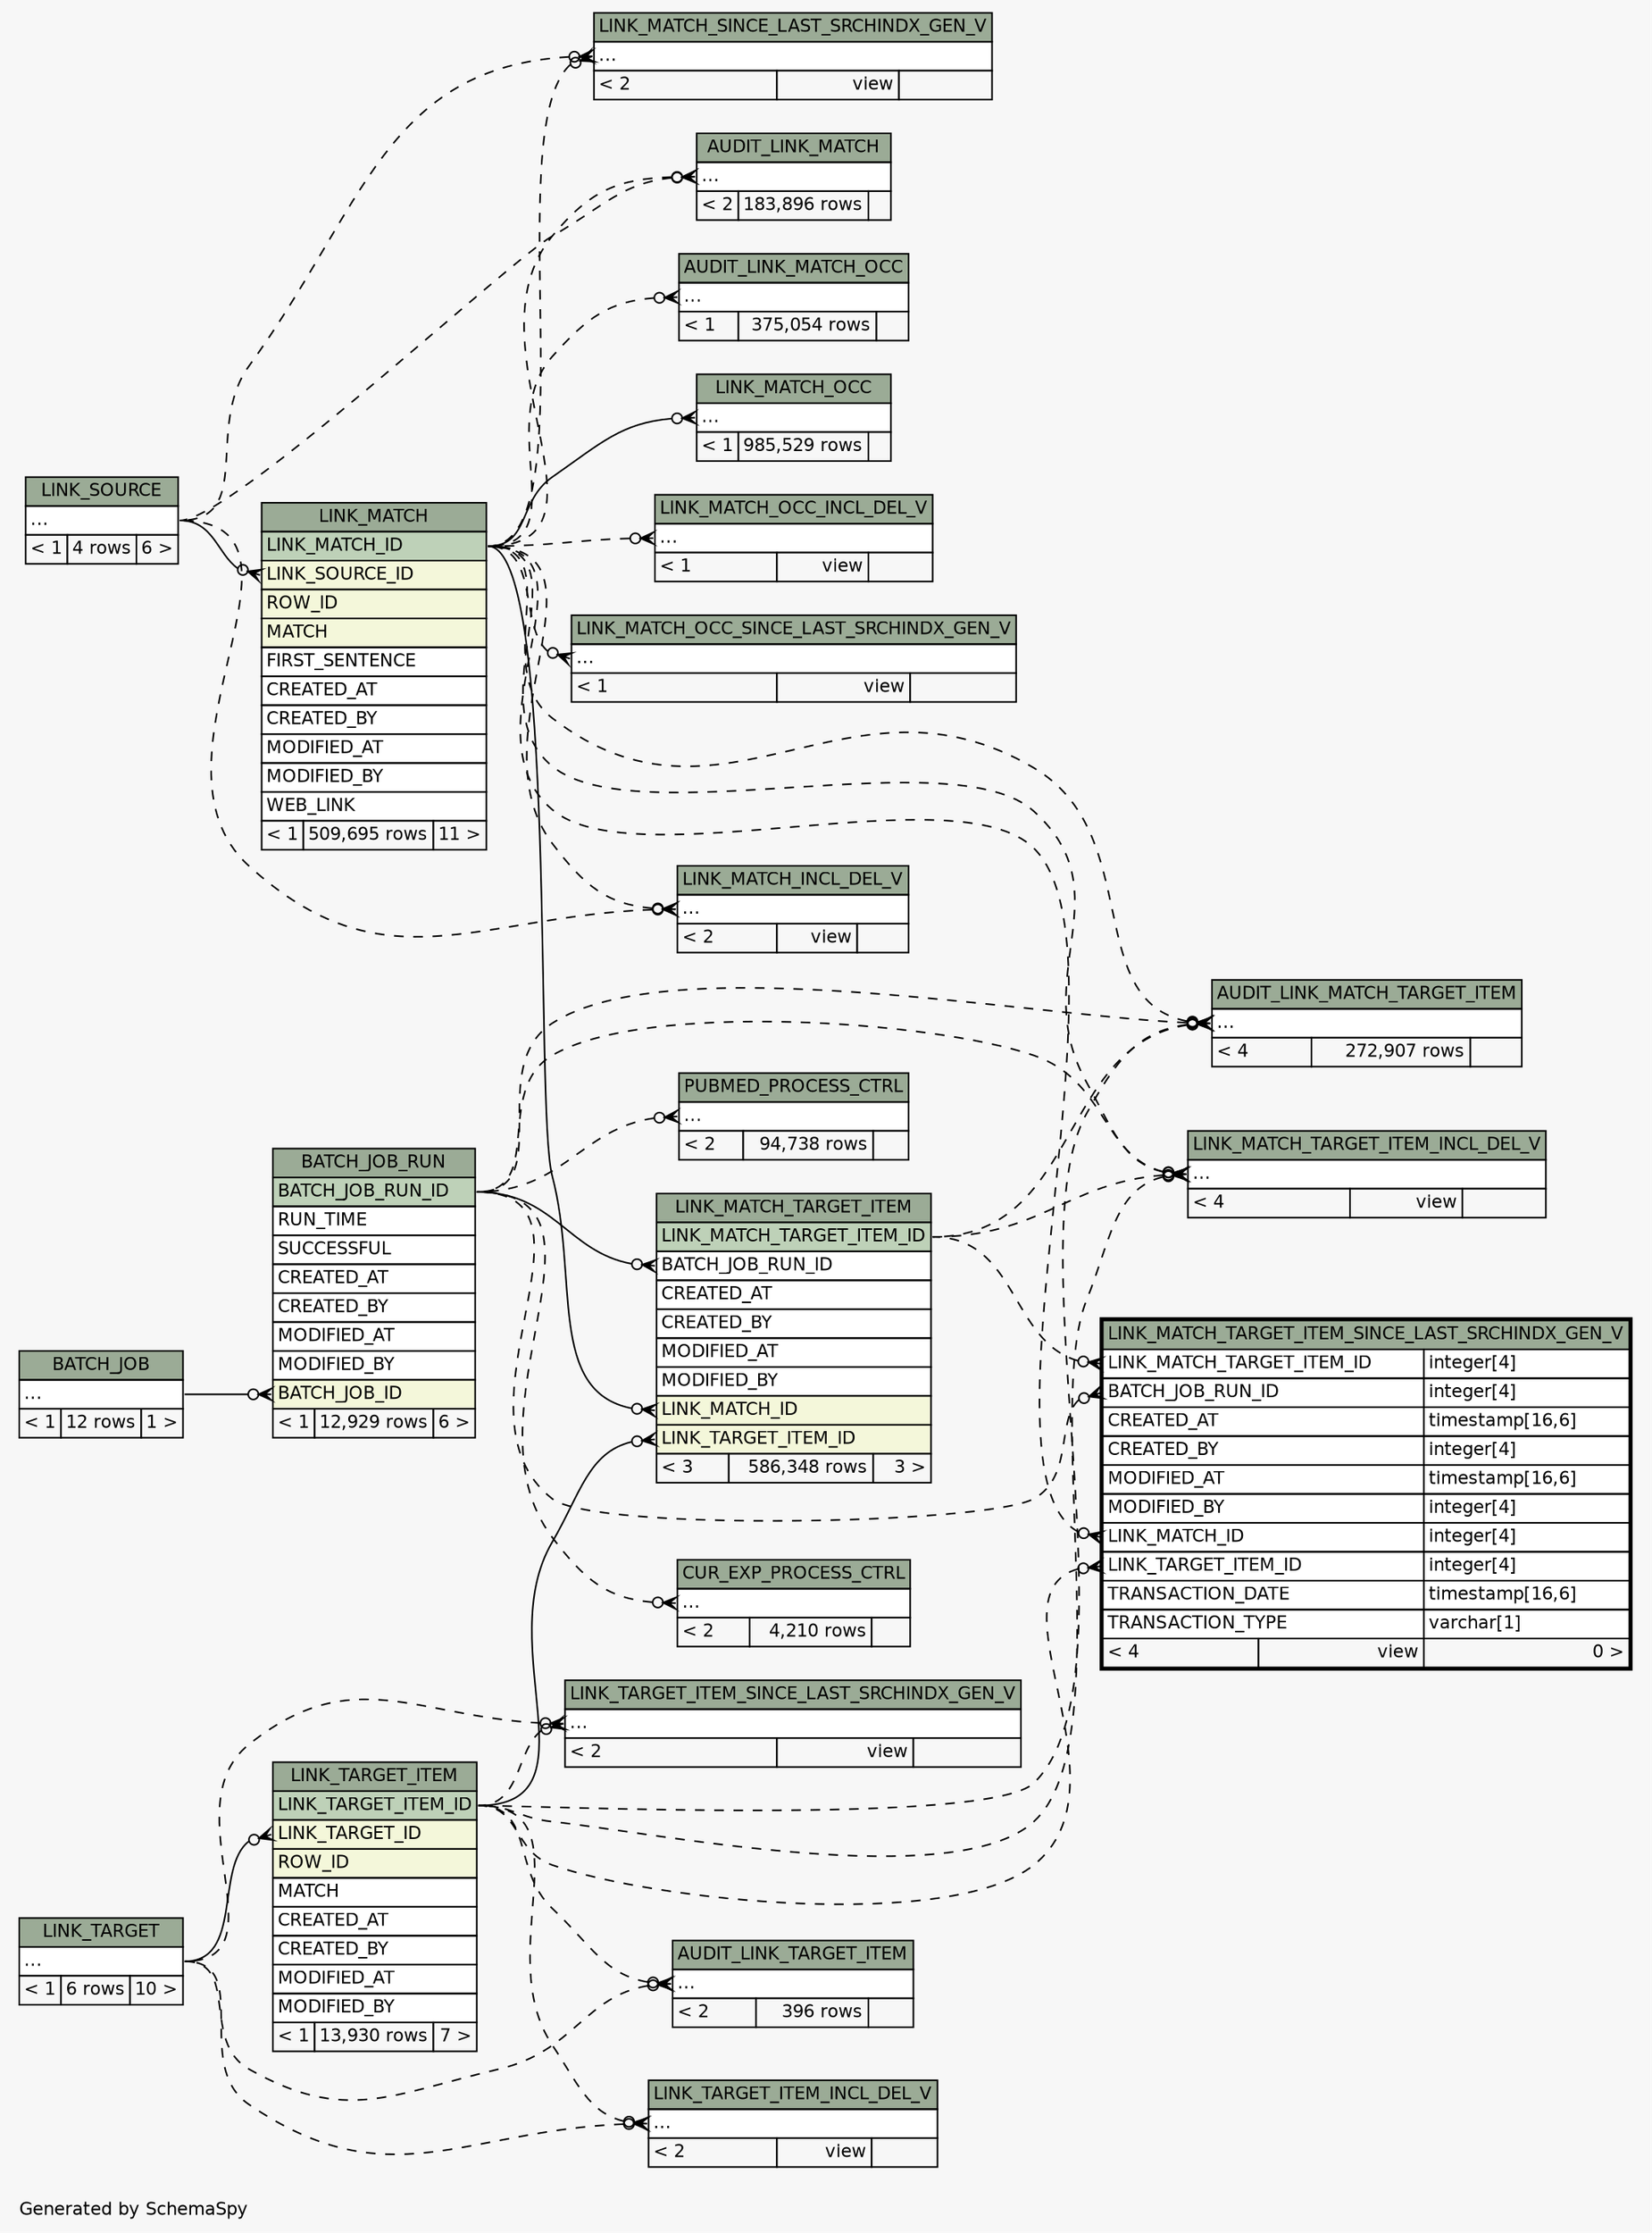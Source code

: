 // dot 2.38.0 on Windows 10 10.0
// SchemaSpy rev Unknown
digraph "impliedTwoDegreesRelationshipsDiagram" {
  graph [
    rankdir="RL"
    bgcolor="#f7f7f7"
    label="\nGenerated by SchemaSpy"
    labeljust="l"
    nodesep="0.18"
    ranksep="0.46"
    fontname="Helvetica"
    fontsize="11"
  ];
  node [
    fontname="Helvetica"
    fontsize="11"
    shape="plaintext"
  ];
  edge [
    arrowsize="0.8"
  ];
  "AUDIT_LINK_MATCH":"elipses":w -> "LINK_MATCH":"LINK_MATCH_ID":e [arrowhead=none dir=back arrowtail=crowodot style=dashed];
  "AUDIT_LINK_MATCH":"elipses":w -> "LINK_SOURCE":"elipses":e [arrowhead=none dir=back arrowtail=crowodot style=dashed];
  "AUDIT_LINK_MATCH_OCC":"elipses":w -> "LINK_MATCH":"LINK_MATCH_ID":e [arrowhead=none dir=back arrowtail=crowodot style=dashed];
  "AUDIT_LINK_MATCH_TARGET_ITEM":"elipses":w -> "BATCH_JOB_RUN":"BATCH_JOB_RUN_ID":e [arrowhead=none dir=back arrowtail=crowodot style=dashed];
  "AUDIT_LINK_MATCH_TARGET_ITEM":"elipses":w -> "LINK_MATCH":"LINK_MATCH_ID":e [arrowhead=none dir=back arrowtail=crowodot style=dashed];
  "AUDIT_LINK_MATCH_TARGET_ITEM":"elipses":w -> "LINK_MATCH_TARGET_ITEM":"LINK_MATCH_TARGET_ITEM_ID":e [arrowhead=none dir=back arrowtail=crowodot style=dashed];
  "AUDIT_LINK_MATCH_TARGET_ITEM":"elipses":w -> "LINK_TARGET_ITEM":"LINK_TARGET_ITEM_ID":e [arrowhead=none dir=back arrowtail=crowodot style=dashed];
  "AUDIT_LINK_TARGET_ITEM":"elipses":w -> "LINK_TARGET":"elipses":e [arrowhead=none dir=back arrowtail=crowodot style=dashed];
  "AUDIT_LINK_TARGET_ITEM":"elipses":w -> "LINK_TARGET_ITEM":"LINK_TARGET_ITEM_ID":e [arrowhead=none dir=back arrowtail=crowodot style=dashed];
  "BATCH_JOB_RUN":"BATCH_JOB_ID":w -> "BATCH_JOB":"elipses":e [arrowhead=none dir=back arrowtail=crowodot];
  "CUR_EXP_PROCESS_CTRL":"elipses":w -> "BATCH_JOB_RUN":"BATCH_JOB_RUN_ID":e [arrowhead=none dir=back arrowtail=crowodot style=dashed];
  "LINK_MATCH":"LINK_SOURCE_ID":w -> "LINK_SOURCE":"elipses":e [arrowhead=none dir=back arrowtail=crowodot];
  "LINK_MATCH_INCL_DEL_V":"elipses":w -> "LINK_MATCH":"LINK_MATCH_ID":e [arrowhead=none dir=back arrowtail=crowodot style=dashed];
  "LINK_MATCH_INCL_DEL_V":"elipses":w -> "LINK_SOURCE":"elipses":e [arrowhead=none dir=back arrowtail=crowodot style=dashed];
  "LINK_MATCH_OCC":"elipses":w -> "LINK_MATCH":"LINK_MATCH_ID":e [arrowhead=none dir=back arrowtail=crowodot];
  "LINK_MATCH_OCC_INCL_DEL_V":"elipses":w -> "LINK_MATCH":"LINK_MATCH_ID":e [arrowhead=none dir=back arrowtail=crowodot style=dashed];
  "LINK_MATCH_OCC_SINCE_LAST_SRCHINDX_GEN_V":"elipses":w -> "LINK_MATCH":"LINK_MATCH_ID":e [arrowhead=none dir=back arrowtail=crowodot style=dashed];
  "LINK_MATCH_SINCE_LAST_SRCHINDX_GEN_V":"elipses":w -> "LINK_MATCH":"LINK_MATCH_ID":e [arrowhead=none dir=back arrowtail=crowodot style=dashed];
  "LINK_MATCH_SINCE_LAST_SRCHINDX_GEN_V":"elipses":w -> "LINK_SOURCE":"elipses":e [arrowhead=none dir=back arrowtail=crowodot style=dashed];
  "LINK_MATCH_TARGET_ITEM":"BATCH_JOB_RUN_ID":w -> "BATCH_JOB_RUN":"BATCH_JOB_RUN_ID":e [arrowhead=none dir=back arrowtail=crowodot];
  "LINK_MATCH_TARGET_ITEM":"LINK_MATCH_ID":w -> "LINK_MATCH":"LINK_MATCH_ID":e [arrowhead=none dir=back arrowtail=crowodot];
  "LINK_MATCH_TARGET_ITEM":"LINK_TARGET_ITEM_ID":w -> "LINK_TARGET_ITEM":"LINK_TARGET_ITEM_ID":e [arrowhead=none dir=back arrowtail=crowodot];
  "LINK_MATCH_TARGET_ITEM_INCL_DEL_V":"elipses":w -> "BATCH_JOB_RUN":"BATCH_JOB_RUN_ID":e [arrowhead=none dir=back arrowtail=crowodot style=dashed];
  "LINK_MATCH_TARGET_ITEM_INCL_DEL_V":"elipses":w -> "LINK_MATCH":"LINK_MATCH_ID":e [arrowhead=none dir=back arrowtail=crowodot style=dashed];
  "LINK_MATCH_TARGET_ITEM_INCL_DEL_V":"elipses":w -> "LINK_MATCH_TARGET_ITEM":"LINK_MATCH_TARGET_ITEM_ID":e [arrowhead=none dir=back arrowtail=crowodot style=dashed];
  "LINK_MATCH_TARGET_ITEM_INCL_DEL_V":"elipses":w -> "LINK_TARGET_ITEM":"LINK_TARGET_ITEM_ID":e [arrowhead=none dir=back arrowtail=crowodot style=dashed];
  "LINK_MATCH_TARGET_ITEM_SINCE_LAST_SRCHINDX_GEN_V":"BATCH_JOB_RUN_ID":w -> "BATCH_JOB_RUN":"BATCH_JOB_RUN_ID":e [arrowhead=none dir=back arrowtail=crowodot style=dashed];
  "LINK_MATCH_TARGET_ITEM_SINCE_LAST_SRCHINDX_GEN_V":"LINK_MATCH_ID":w -> "LINK_MATCH":"LINK_MATCH_ID":e [arrowhead=none dir=back arrowtail=crowodot style=dashed];
  "LINK_MATCH_TARGET_ITEM_SINCE_LAST_SRCHINDX_GEN_V":"LINK_MATCH_TARGET_ITEM_ID":w -> "LINK_MATCH_TARGET_ITEM":"LINK_MATCH_TARGET_ITEM_ID":e [arrowhead=none dir=back arrowtail=crowodot style=dashed];
  "LINK_MATCH_TARGET_ITEM_SINCE_LAST_SRCHINDX_GEN_V":"LINK_TARGET_ITEM_ID":w -> "LINK_TARGET_ITEM":"LINK_TARGET_ITEM_ID":e [arrowhead=none dir=back arrowtail=crowodot style=dashed];
  "LINK_TARGET_ITEM":"LINK_TARGET_ID":w -> "LINK_TARGET":"elipses":e [arrowhead=none dir=back arrowtail=crowodot];
  "LINK_TARGET_ITEM_INCL_DEL_V":"elipses":w -> "LINK_TARGET":"elipses":e [arrowhead=none dir=back arrowtail=crowodot style=dashed];
  "LINK_TARGET_ITEM_INCL_DEL_V":"elipses":w -> "LINK_TARGET_ITEM":"LINK_TARGET_ITEM_ID":e [arrowhead=none dir=back arrowtail=crowodot style=dashed];
  "LINK_TARGET_ITEM_SINCE_LAST_SRCHINDX_GEN_V":"elipses":w -> "LINK_TARGET":"elipses":e [arrowhead=none dir=back arrowtail=crowodot style=dashed];
  "LINK_TARGET_ITEM_SINCE_LAST_SRCHINDX_GEN_V":"elipses":w -> "LINK_TARGET_ITEM":"LINK_TARGET_ITEM_ID":e [arrowhead=none dir=back arrowtail=crowodot style=dashed];
  "PUBMED_PROCESS_CTRL":"elipses":w -> "BATCH_JOB_RUN":"BATCH_JOB_RUN_ID":e [arrowhead=none dir=back arrowtail=crowodot style=dashed];
  "AUDIT_LINK_MATCH" [
    label=<
    <TABLE BORDER="0" CELLBORDER="1" CELLSPACING="0" BGCOLOR="#ffffff">
      <TR><TD COLSPAN="3" BGCOLOR="#9bab96" ALIGN="CENTER">AUDIT_LINK_MATCH</TD></TR>
      <TR><TD PORT="elipses" COLSPAN="3" ALIGN="LEFT">...</TD></TR>
      <TR><TD ALIGN="LEFT" BGCOLOR="#f7f7f7">&lt; 2</TD><TD ALIGN="RIGHT" BGCOLOR="#f7f7f7">183,896 rows</TD><TD ALIGN="RIGHT" BGCOLOR="#f7f7f7">  </TD></TR>
    </TABLE>>
    URL="AUDIT_LINK_MATCH.html"
    tooltip="AUDIT_LINK_MATCH"
  ];
  "AUDIT_LINK_MATCH_OCC" [
    label=<
    <TABLE BORDER="0" CELLBORDER="1" CELLSPACING="0" BGCOLOR="#ffffff">
      <TR><TD COLSPAN="3" BGCOLOR="#9bab96" ALIGN="CENTER">AUDIT_LINK_MATCH_OCC</TD></TR>
      <TR><TD PORT="elipses" COLSPAN="3" ALIGN="LEFT">...</TD></TR>
      <TR><TD ALIGN="LEFT" BGCOLOR="#f7f7f7">&lt; 1</TD><TD ALIGN="RIGHT" BGCOLOR="#f7f7f7">375,054 rows</TD><TD ALIGN="RIGHT" BGCOLOR="#f7f7f7">  </TD></TR>
    </TABLE>>
    URL="AUDIT_LINK_MATCH_OCC.html"
    tooltip="AUDIT_LINK_MATCH_OCC"
  ];
  "AUDIT_LINK_MATCH_TARGET_ITEM" [
    label=<
    <TABLE BORDER="0" CELLBORDER="1" CELLSPACING="0" BGCOLOR="#ffffff">
      <TR><TD COLSPAN="3" BGCOLOR="#9bab96" ALIGN="CENTER">AUDIT_LINK_MATCH_TARGET_ITEM</TD></TR>
      <TR><TD PORT="elipses" COLSPAN="3" ALIGN="LEFT">...</TD></TR>
      <TR><TD ALIGN="LEFT" BGCOLOR="#f7f7f7">&lt; 4</TD><TD ALIGN="RIGHT" BGCOLOR="#f7f7f7">272,907 rows</TD><TD ALIGN="RIGHT" BGCOLOR="#f7f7f7">  </TD></TR>
    </TABLE>>
    URL="AUDIT_LINK_MATCH_TARGET_ITEM.html"
    tooltip="AUDIT_LINK_MATCH_TARGET_ITEM"
  ];
  "AUDIT_LINK_TARGET_ITEM" [
    label=<
    <TABLE BORDER="0" CELLBORDER="1" CELLSPACING="0" BGCOLOR="#ffffff">
      <TR><TD COLSPAN="3" BGCOLOR="#9bab96" ALIGN="CENTER">AUDIT_LINK_TARGET_ITEM</TD></TR>
      <TR><TD PORT="elipses" COLSPAN="3" ALIGN="LEFT">...</TD></TR>
      <TR><TD ALIGN="LEFT" BGCOLOR="#f7f7f7">&lt; 2</TD><TD ALIGN="RIGHT" BGCOLOR="#f7f7f7">396 rows</TD><TD ALIGN="RIGHT" BGCOLOR="#f7f7f7">  </TD></TR>
    </TABLE>>
    URL="AUDIT_LINK_TARGET_ITEM.html"
    tooltip="AUDIT_LINK_TARGET_ITEM"
  ];
  "BATCH_JOB" [
    label=<
    <TABLE BORDER="0" CELLBORDER="1" CELLSPACING="0" BGCOLOR="#ffffff">
      <TR><TD COLSPAN="3" BGCOLOR="#9bab96" ALIGN="CENTER">BATCH_JOB</TD></TR>
      <TR><TD PORT="elipses" COLSPAN="3" ALIGN="LEFT">...</TD></TR>
      <TR><TD ALIGN="LEFT" BGCOLOR="#f7f7f7">&lt; 1</TD><TD ALIGN="RIGHT" BGCOLOR="#f7f7f7">12 rows</TD><TD ALIGN="RIGHT" BGCOLOR="#f7f7f7">1 &gt;</TD></TR>
    </TABLE>>
    URL="BATCH_JOB.html"
    tooltip="BATCH_JOB"
  ];
  "BATCH_JOB_RUN" [
    label=<
    <TABLE BORDER="0" CELLBORDER="1" CELLSPACING="0" BGCOLOR="#ffffff">
      <TR><TD COLSPAN="3" BGCOLOR="#9bab96" ALIGN="CENTER">BATCH_JOB_RUN</TD></TR>
      <TR><TD PORT="BATCH_JOB_RUN_ID" COLSPAN="3" BGCOLOR="#bed1b8" ALIGN="LEFT">BATCH_JOB_RUN_ID</TD></TR>
      <TR><TD PORT="RUN_TIME" COLSPAN="3" ALIGN="LEFT">RUN_TIME</TD></TR>
      <TR><TD PORT="SUCCESSFUL" COLSPAN="3" ALIGN="LEFT">SUCCESSFUL</TD></TR>
      <TR><TD PORT="CREATED_AT" COLSPAN="3" ALIGN="LEFT">CREATED_AT</TD></TR>
      <TR><TD PORT="CREATED_BY" COLSPAN="3" ALIGN="LEFT">CREATED_BY</TD></TR>
      <TR><TD PORT="MODIFIED_AT" COLSPAN="3" ALIGN="LEFT">MODIFIED_AT</TD></TR>
      <TR><TD PORT="MODIFIED_BY" COLSPAN="3" ALIGN="LEFT">MODIFIED_BY</TD></TR>
      <TR><TD PORT="BATCH_JOB_ID" COLSPAN="3" BGCOLOR="#f4f7da" ALIGN="LEFT">BATCH_JOB_ID</TD></TR>
      <TR><TD ALIGN="LEFT" BGCOLOR="#f7f7f7">&lt; 1</TD><TD ALIGN="RIGHT" BGCOLOR="#f7f7f7">12,929 rows</TD><TD ALIGN="RIGHT" BGCOLOR="#f7f7f7">6 &gt;</TD></TR>
    </TABLE>>
    URL="BATCH_JOB_RUN.html"
    tooltip="BATCH_JOB_RUN"
  ];
  "CUR_EXP_PROCESS_CTRL" [
    label=<
    <TABLE BORDER="0" CELLBORDER="1" CELLSPACING="0" BGCOLOR="#ffffff">
      <TR><TD COLSPAN="3" BGCOLOR="#9bab96" ALIGN="CENTER">CUR_EXP_PROCESS_CTRL</TD></TR>
      <TR><TD PORT="elipses" COLSPAN="3" ALIGN="LEFT">...</TD></TR>
      <TR><TD ALIGN="LEFT" BGCOLOR="#f7f7f7">&lt; 2</TD><TD ALIGN="RIGHT" BGCOLOR="#f7f7f7">4,210 rows</TD><TD ALIGN="RIGHT" BGCOLOR="#f7f7f7">  </TD></TR>
    </TABLE>>
    URL="CUR_EXP_PROCESS_CTRL.html"
    tooltip="CUR_EXP_PROCESS_CTRL"
  ];
  "LINK_MATCH" [
    label=<
    <TABLE BORDER="0" CELLBORDER="1" CELLSPACING="0" BGCOLOR="#ffffff">
      <TR><TD COLSPAN="3" BGCOLOR="#9bab96" ALIGN="CENTER">LINK_MATCH</TD></TR>
      <TR><TD PORT="LINK_MATCH_ID" COLSPAN="3" BGCOLOR="#bed1b8" ALIGN="LEFT">LINK_MATCH_ID</TD></TR>
      <TR><TD PORT="LINK_SOURCE_ID" COLSPAN="3" BGCOLOR="#f4f7da" ALIGN="LEFT">LINK_SOURCE_ID</TD></TR>
      <TR><TD PORT="ROW_ID" COLSPAN="3" BGCOLOR="#f4f7da" ALIGN="LEFT">ROW_ID</TD></TR>
      <TR><TD PORT="MATCH" COLSPAN="3" BGCOLOR="#f4f7da" ALIGN="LEFT">MATCH</TD></TR>
      <TR><TD PORT="FIRST_SENTENCE" COLSPAN="3" ALIGN="LEFT">FIRST_SENTENCE</TD></TR>
      <TR><TD PORT="CREATED_AT" COLSPAN="3" ALIGN="LEFT">CREATED_AT</TD></TR>
      <TR><TD PORT="CREATED_BY" COLSPAN="3" ALIGN="LEFT">CREATED_BY</TD></TR>
      <TR><TD PORT="MODIFIED_AT" COLSPAN="3" ALIGN="LEFT">MODIFIED_AT</TD></TR>
      <TR><TD PORT="MODIFIED_BY" COLSPAN="3" ALIGN="LEFT">MODIFIED_BY</TD></TR>
      <TR><TD PORT="WEB_LINK" COLSPAN="3" ALIGN="LEFT">WEB_LINK</TD></TR>
      <TR><TD ALIGN="LEFT" BGCOLOR="#f7f7f7">&lt; 1</TD><TD ALIGN="RIGHT" BGCOLOR="#f7f7f7">509,695 rows</TD><TD ALIGN="RIGHT" BGCOLOR="#f7f7f7">11 &gt;</TD></TR>
    </TABLE>>
    URL="LINK_MATCH.html"
    tooltip="LINK_MATCH"
  ];
  "LINK_MATCH_INCL_DEL_V" [
    label=<
    <TABLE BORDER="0" CELLBORDER="1" CELLSPACING="0" BGCOLOR="#ffffff">
      <TR><TD COLSPAN="3" BGCOLOR="#9bab96" ALIGN="CENTER">LINK_MATCH_INCL_DEL_V</TD></TR>
      <TR><TD PORT="elipses" COLSPAN="3" ALIGN="LEFT">...</TD></TR>
      <TR><TD ALIGN="LEFT" BGCOLOR="#f7f7f7">&lt; 2</TD><TD ALIGN="RIGHT" BGCOLOR="#f7f7f7">view</TD><TD ALIGN="RIGHT" BGCOLOR="#f7f7f7">  </TD></TR>
    </TABLE>>
    URL="LINK_MATCH_INCL_DEL_V.html"
    tooltip="LINK_MATCH_INCL_DEL_V"
  ];
  "LINK_MATCH_OCC" [
    label=<
    <TABLE BORDER="0" CELLBORDER="1" CELLSPACING="0" BGCOLOR="#ffffff">
      <TR><TD COLSPAN="3" BGCOLOR="#9bab96" ALIGN="CENTER">LINK_MATCH_OCC</TD></TR>
      <TR><TD PORT="elipses" COLSPAN="3" ALIGN="LEFT">...</TD></TR>
      <TR><TD ALIGN="LEFT" BGCOLOR="#f7f7f7">&lt; 1</TD><TD ALIGN="RIGHT" BGCOLOR="#f7f7f7">985,529 rows</TD><TD ALIGN="RIGHT" BGCOLOR="#f7f7f7">  </TD></TR>
    </TABLE>>
    URL="LINK_MATCH_OCC.html"
    tooltip="LINK_MATCH_OCC"
  ];
  "LINK_MATCH_OCC_INCL_DEL_V" [
    label=<
    <TABLE BORDER="0" CELLBORDER="1" CELLSPACING="0" BGCOLOR="#ffffff">
      <TR><TD COLSPAN="3" BGCOLOR="#9bab96" ALIGN="CENTER">LINK_MATCH_OCC_INCL_DEL_V</TD></TR>
      <TR><TD PORT="elipses" COLSPAN="3" ALIGN="LEFT">...</TD></TR>
      <TR><TD ALIGN="LEFT" BGCOLOR="#f7f7f7">&lt; 1</TD><TD ALIGN="RIGHT" BGCOLOR="#f7f7f7">view</TD><TD ALIGN="RIGHT" BGCOLOR="#f7f7f7">  </TD></TR>
    </TABLE>>
    URL="LINK_MATCH_OCC_INCL_DEL_V.html"
    tooltip="LINK_MATCH_OCC_INCL_DEL_V"
  ];
  "LINK_MATCH_OCC_SINCE_LAST_SRCHINDX_GEN_V" [
    label=<
    <TABLE BORDER="0" CELLBORDER="1" CELLSPACING="0" BGCOLOR="#ffffff">
      <TR><TD COLSPAN="3" BGCOLOR="#9bab96" ALIGN="CENTER">LINK_MATCH_OCC_SINCE_LAST_SRCHINDX_GEN_V</TD></TR>
      <TR><TD PORT="elipses" COLSPAN="3" ALIGN="LEFT">...</TD></TR>
      <TR><TD ALIGN="LEFT" BGCOLOR="#f7f7f7">&lt; 1</TD><TD ALIGN="RIGHT" BGCOLOR="#f7f7f7">view</TD><TD ALIGN="RIGHT" BGCOLOR="#f7f7f7">  </TD></TR>
    </TABLE>>
    URL="LINK_MATCH_OCC_SINCE_LAST_SRCHINDX_GEN_V.html"
    tooltip="LINK_MATCH_OCC_SINCE_LAST_SRCHINDX_GEN_V"
  ];
  "LINK_MATCH_SINCE_LAST_SRCHINDX_GEN_V" [
    label=<
    <TABLE BORDER="0" CELLBORDER="1" CELLSPACING="0" BGCOLOR="#ffffff">
      <TR><TD COLSPAN="3" BGCOLOR="#9bab96" ALIGN="CENTER">LINK_MATCH_SINCE_LAST_SRCHINDX_GEN_V</TD></TR>
      <TR><TD PORT="elipses" COLSPAN="3" ALIGN="LEFT">...</TD></TR>
      <TR><TD ALIGN="LEFT" BGCOLOR="#f7f7f7">&lt; 2</TD><TD ALIGN="RIGHT" BGCOLOR="#f7f7f7">view</TD><TD ALIGN="RIGHT" BGCOLOR="#f7f7f7">  </TD></TR>
    </TABLE>>
    URL="LINK_MATCH_SINCE_LAST_SRCHINDX_GEN_V.html"
    tooltip="LINK_MATCH_SINCE_LAST_SRCHINDX_GEN_V"
  ];
  "LINK_MATCH_TARGET_ITEM" [
    label=<
    <TABLE BORDER="0" CELLBORDER="1" CELLSPACING="0" BGCOLOR="#ffffff">
      <TR><TD COLSPAN="3" BGCOLOR="#9bab96" ALIGN="CENTER">LINK_MATCH_TARGET_ITEM</TD></TR>
      <TR><TD PORT="LINK_MATCH_TARGET_ITEM_ID" COLSPAN="3" BGCOLOR="#bed1b8" ALIGN="LEFT">LINK_MATCH_TARGET_ITEM_ID</TD></TR>
      <TR><TD PORT="BATCH_JOB_RUN_ID" COLSPAN="3" ALIGN="LEFT">BATCH_JOB_RUN_ID</TD></TR>
      <TR><TD PORT="CREATED_AT" COLSPAN="3" ALIGN="LEFT">CREATED_AT</TD></TR>
      <TR><TD PORT="CREATED_BY" COLSPAN="3" ALIGN="LEFT">CREATED_BY</TD></TR>
      <TR><TD PORT="MODIFIED_AT" COLSPAN="3" ALIGN="LEFT">MODIFIED_AT</TD></TR>
      <TR><TD PORT="MODIFIED_BY" COLSPAN="3" ALIGN="LEFT">MODIFIED_BY</TD></TR>
      <TR><TD PORT="LINK_MATCH_ID" COLSPAN="3" BGCOLOR="#f4f7da" ALIGN="LEFT">LINK_MATCH_ID</TD></TR>
      <TR><TD PORT="LINK_TARGET_ITEM_ID" COLSPAN="3" BGCOLOR="#f4f7da" ALIGN="LEFT">LINK_TARGET_ITEM_ID</TD></TR>
      <TR><TD ALIGN="LEFT" BGCOLOR="#f7f7f7">&lt; 3</TD><TD ALIGN="RIGHT" BGCOLOR="#f7f7f7">586,348 rows</TD><TD ALIGN="RIGHT" BGCOLOR="#f7f7f7">3 &gt;</TD></TR>
    </TABLE>>
    URL="LINK_MATCH_TARGET_ITEM.html"
    tooltip="LINK_MATCH_TARGET_ITEM"
  ];
  "LINK_MATCH_TARGET_ITEM_INCL_DEL_V" [
    label=<
    <TABLE BORDER="0" CELLBORDER="1" CELLSPACING="0" BGCOLOR="#ffffff">
      <TR><TD COLSPAN="3" BGCOLOR="#9bab96" ALIGN="CENTER">LINK_MATCH_TARGET_ITEM_INCL_DEL_V</TD></TR>
      <TR><TD PORT="elipses" COLSPAN="3" ALIGN="LEFT">...</TD></TR>
      <TR><TD ALIGN="LEFT" BGCOLOR="#f7f7f7">&lt; 4</TD><TD ALIGN="RIGHT" BGCOLOR="#f7f7f7">view</TD><TD ALIGN="RIGHT" BGCOLOR="#f7f7f7">  </TD></TR>
    </TABLE>>
    URL="LINK_MATCH_TARGET_ITEM_INCL_DEL_V.html"
    tooltip="LINK_MATCH_TARGET_ITEM_INCL_DEL_V"
  ];
  "LINK_MATCH_TARGET_ITEM_SINCE_LAST_SRCHINDX_GEN_V" [
    label=<
    <TABLE BORDER="2" CELLBORDER="1" CELLSPACING="0" BGCOLOR="#ffffff">
      <TR><TD COLSPAN="3" BGCOLOR="#9bab96" ALIGN="CENTER">LINK_MATCH_TARGET_ITEM_SINCE_LAST_SRCHINDX_GEN_V</TD></TR>
      <TR><TD PORT="LINK_MATCH_TARGET_ITEM_ID" COLSPAN="2" ALIGN="LEFT">LINK_MATCH_TARGET_ITEM_ID</TD><TD PORT="LINK_MATCH_TARGET_ITEM_ID.type" ALIGN="LEFT">integer[4]</TD></TR>
      <TR><TD PORT="BATCH_JOB_RUN_ID" COLSPAN="2" ALIGN="LEFT">BATCH_JOB_RUN_ID</TD><TD PORT="BATCH_JOB_RUN_ID.type" ALIGN="LEFT">integer[4]</TD></TR>
      <TR><TD PORT="CREATED_AT" COLSPAN="2" ALIGN="LEFT">CREATED_AT</TD><TD PORT="CREATED_AT.type" ALIGN="LEFT">timestamp[16,6]</TD></TR>
      <TR><TD PORT="CREATED_BY" COLSPAN="2" ALIGN="LEFT">CREATED_BY</TD><TD PORT="CREATED_BY.type" ALIGN="LEFT">integer[4]</TD></TR>
      <TR><TD PORT="MODIFIED_AT" COLSPAN="2" ALIGN="LEFT">MODIFIED_AT</TD><TD PORT="MODIFIED_AT.type" ALIGN="LEFT">timestamp[16,6]</TD></TR>
      <TR><TD PORT="MODIFIED_BY" COLSPAN="2" ALIGN="LEFT">MODIFIED_BY</TD><TD PORT="MODIFIED_BY.type" ALIGN="LEFT">integer[4]</TD></TR>
      <TR><TD PORT="LINK_MATCH_ID" COLSPAN="2" ALIGN="LEFT">LINK_MATCH_ID</TD><TD PORT="LINK_MATCH_ID.type" ALIGN="LEFT">integer[4]</TD></TR>
      <TR><TD PORT="LINK_TARGET_ITEM_ID" COLSPAN="2" ALIGN="LEFT">LINK_TARGET_ITEM_ID</TD><TD PORT="LINK_TARGET_ITEM_ID.type" ALIGN="LEFT">integer[4]</TD></TR>
      <TR><TD PORT="TRANSACTION_DATE" COLSPAN="2" ALIGN="LEFT">TRANSACTION_DATE</TD><TD PORT="TRANSACTION_DATE.type" ALIGN="LEFT">timestamp[16,6]</TD></TR>
      <TR><TD PORT="TRANSACTION_TYPE" COLSPAN="2" ALIGN="LEFT">TRANSACTION_TYPE</TD><TD PORT="TRANSACTION_TYPE.type" ALIGN="LEFT">varchar[1]</TD></TR>
      <TR><TD ALIGN="LEFT" BGCOLOR="#f7f7f7">&lt; 4</TD><TD ALIGN="RIGHT" BGCOLOR="#f7f7f7">view</TD><TD ALIGN="RIGHT" BGCOLOR="#f7f7f7">0 &gt;</TD></TR>
    </TABLE>>
    URL="LINK_MATCH_TARGET_ITEM_SINCE_LAST_SRCHINDX_GEN_V.html"
    tooltip="LINK_MATCH_TARGET_ITEM_SINCE_LAST_SRCHINDX_GEN_V"
  ];
  "LINK_SOURCE" [
    label=<
    <TABLE BORDER="0" CELLBORDER="1" CELLSPACING="0" BGCOLOR="#ffffff">
      <TR><TD COLSPAN="3" BGCOLOR="#9bab96" ALIGN="CENTER">LINK_SOURCE</TD></TR>
      <TR><TD PORT="elipses" COLSPAN="3" ALIGN="LEFT">...</TD></TR>
      <TR><TD ALIGN="LEFT" BGCOLOR="#f7f7f7">&lt; 1</TD><TD ALIGN="RIGHT" BGCOLOR="#f7f7f7">4 rows</TD><TD ALIGN="RIGHT" BGCOLOR="#f7f7f7">6 &gt;</TD></TR>
    </TABLE>>
    URL="LINK_SOURCE.html"
    tooltip="LINK_SOURCE"
  ];
  "LINK_TARGET" [
    label=<
    <TABLE BORDER="0" CELLBORDER="1" CELLSPACING="0" BGCOLOR="#ffffff">
      <TR><TD COLSPAN="3" BGCOLOR="#9bab96" ALIGN="CENTER">LINK_TARGET</TD></TR>
      <TR><TD PORT="elipses" COLSPAN="3" ALIGN="LEFT">...</TD></TR>
      <TR><TD ALIGN="LEFT" BGCOLOR="#f7f7f7">&lt; 1</TD><TD ALIGN="RIGHT" BGCOLOR="#f7f7f7">6 rows</TD><TD ALIGN="RIGHT" BGCOLOR="#f7f7f7">10 &gt;</TD></TR>
    </TABLE>>
    URL="LINK_TARGET.html"
    tooltip="LINK_TARGET"
  ];
  "LINK_TARGET_ITEM" [
    label=<
    <TABLE BORDER="0" CELLBORDER="1" CELLSPACING="0" BGCOLOR="#ffffff">
      <TR><TD COLSPAN="3" BGCOLOR="#9bab96" ALIGN="CENTER">LINK_TARGET_ITEM</TD></TR>
      <TR><TD PORT="LINK_TARGET_ITEM_ID" COLSPAN="3" BGCOLOR="#bed1b8" ALIGN="LEFT">LINK_TARGET_ITEM_ID</TD></TR>
      <TR><TD PORT="LINK_TARGET_ID" COLSPAN="3" BGCOLOR="#f4f7da" ALIGN="LEFT">LINK_TARGET_ID</TD></TR>
      <TR><TD PORT="ROW_ID" COLSPAN="3" BGCOLOR="#f4f7da" ALIGN="LEFT">ROW_ID</TD></TR>
      <TR><TD PORT="MATCH" COLSPAN="3" ALIGN="LEFT">MATCH</TD></TR>
      <TR><TD PORT="CREATED_AT" COLSPAN="3" ALIGN="LEFT">CREATED_AT</TD></TR>
      <TR><TD PORT="CREATED_BY" COLSPAN="3" ALIGN="LEFT">CREATED_BY</TD></TR>
      <TR><TD PORT="MODIFIED_AT" COLSPAN="3" ALIGN="LEFT">MODIFIED_AT</TD></TR>
      <TR><TD PORT="MODIFIED_BY" COLSPAN="3" ALIGN="LEFT">MODIFIED_BY</TD></TR>
      <TR><TD ALIGN="LEFT" BGCOLOR="#f7f7f7">&lt; 1</TD><TD ALIGN="RIGHT" BGCOLOR="#f7f7f7">13,930 rows</TD><TD ALIGN="RIGHT" BGCOLOR="#f7f7f7">7 &gt;</TD></TR>
    </TABLE>>
    URL="LINK_TARGET_ITEM.html"
    tooltip="LINK_TARGET_ITEM"
  ];
  "LINK_TARGET_ITEM_INCL_DEL_V" [
    label=<
    <TABLE BORDER="0" CELLBORDER="1" CELLSPACING="0" BGCOLOR="#ffffff">
      <TR><TD COLSPAN="3" BGCOLOR="#9bab96" ALIGN="CENTER">LINK_TARGET_ITEM_INCL_DEL_V</TD></TR>
      <TR><TD PORT="elipses" COLSPAN="3" ALIGN="LEFT">...</TD></TR>
      <TR><TD ALIGN="LEFT" BGCOLOR="#f7f7f7">&lt; 2</TD><TD ALIGN="RIGHT" BGCOLOR="#f7f7f7">view</TD><TD ALIGN="RIGHT" BGCOLOR="#f7f7f7">  </TD></TR>
    </TABLE>>
    URL="LINK_TARGET_ITEM_INCL_DEL_V.html"
    tooltip="LINK_TARGET_ITEM_INCL_DEL_V"
  ];
  "LINK_TARGET_ITEM_SINCE_LAST_SRCHINDX_GEN_V" [
    label=<
    <TABLE BORDER="0" CELLBORDER="1" CELLSPACING="0" BGCOLOR="#ffffff">
      <TR><TD COLSPAN="3" BGCOLOR="#9bab96" ALIGN="CENTER">LINK_TARGET_ITEM_SINCE_LAST_SRCHINDX_GEN_V</TD></TR>
      <TR><TD PORT="elipses" COLSPAN="3" ALIGN="LEFT">...</TD></TR>
      <TR><TD ALIGN="LEFT" BGCOLOR="#f7f7f7">&lt; 2</TD><TD ALIGN="RIGHT" BGCOLOR="#f7f7f7">view</TD><TD ALIGN="RIGHT" BGCOLOR="#f7f7f7">  </TD></TR>
    </TABLE>>
    URL="LINK_TARGET_ITEM_SINCE_LAST_SRCHINDX_GEN_V.html"
    tooltip="LINK_TARGET_ITEM_SINCE_LAST_SRCHINDX_GEN_V"
  ];
  "PUBMED_PROCESS_CTRL" [
    label=<
    <TABLE BORDER="0" CELLBORDER="1" CELLSPACING="0" BGCOLOR="#ffffff">
      <TR><TD COLSPAN="3" BGCOLOR="#9bab96" ALIGN="CENTER">PUBMED_PROCESS_CTRL</TD></TR>
      <TR><TD PORT="elipses" COLSPAN="3" ALIGN="LEFT">...</TD></TR>
      <TR><TD ALIGN="LEFT" BGCOLOR="#f7f7f7">&lt; 2</TD><TD ALIGN="RIGHT" BGCOLOR="#f7f7f7">94,738 rows</TD><TD ALIGN="RIGHT" BGCOLOR="#f7f7f7">  </TD></TR>
    </TABLE>>
    URL="PUBMED_PROCESS_CTRL.html"
    tooltip="PUBMED_PROCESS_CTRL"
  ];
}
